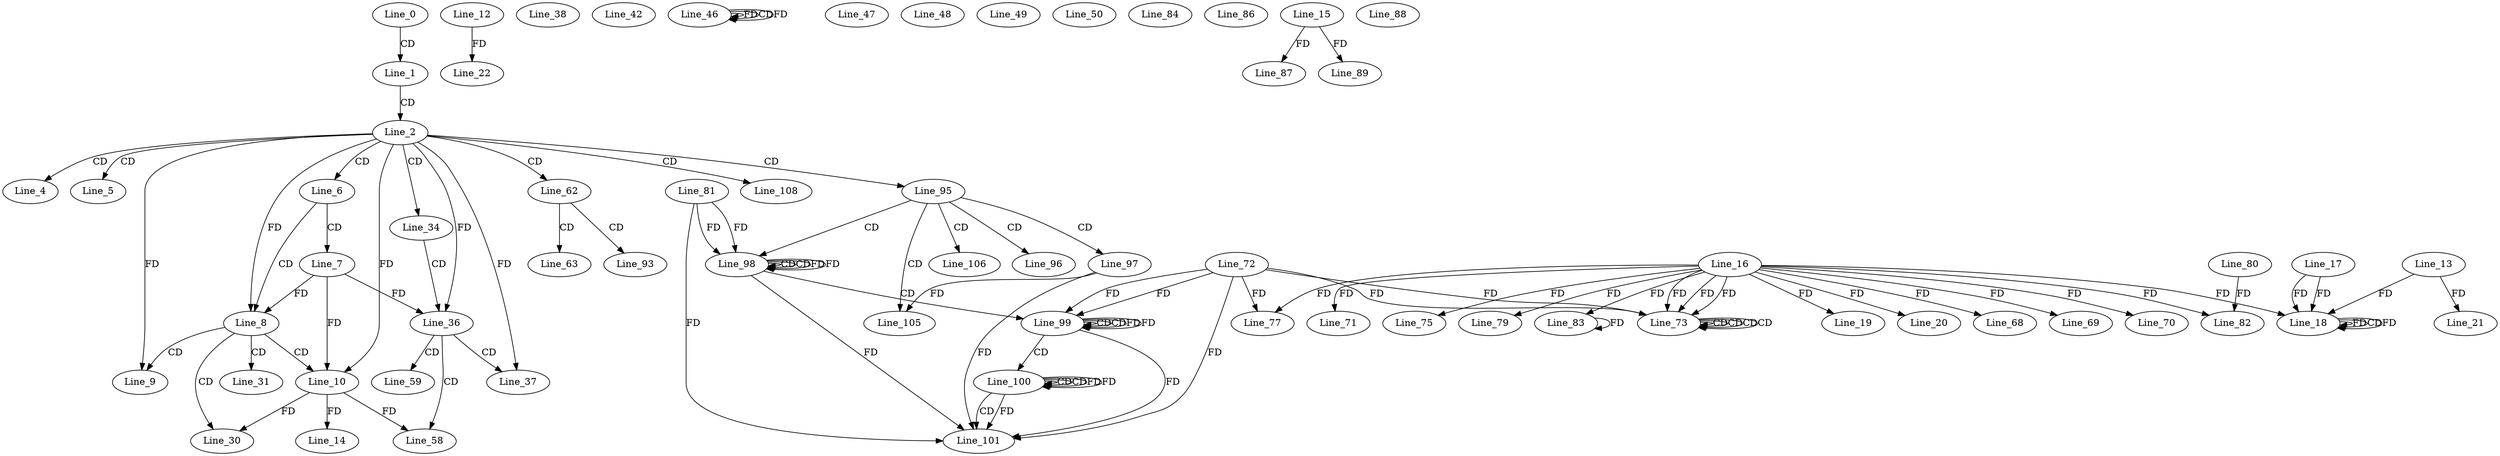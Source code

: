 digraph G {
  Line_0;
  Line_1;
  Line_2;
  Line_4;
  Line_5;
  Line_6;
  Line_7;
  Line_8;
  Line_8;
  Line_8;
  Line_9;
  Line_9;
  Line_10;
  Line_10;
  Line_10;
  Line_14;
  Line_18;
  Line_17;
  Line_18;
  Line_13;
  Line_18;
  Line_18;
  Line_16;
  Line_19;
  Line_20;
  Line_21;
  Line_12;
  Line_22;
  Line_30;
  Line_30;
  Line_31;
  Line_34;
  Line_36;
  Line_36;
  Line_36;
  Line_37;
  Line_37;
  Line_38;
  Line_38;
  Line_42;
  Line_46;
  Line_46;
  Line_46;
  Line_46;
  Line_47;
  Line_48;
  Line_49;
  Line_50;
  Line_58;
  Line_58;
  Line_59;
  Line_62;
  Line_63;
  Line_68;
  Line_69;
  Line_70;
  Line_71;
  Line_72;
  Line_73;
  Line_73;
  Line_73;
  Line_73;
  Line_73;
  Line_73;
  Line_73;
  Line_75;
  Line_77;
  Line_77;
  Line_79;
  Line_82;
  Line_80;
  Line_82;
  Line_83;
  Line_83;
  Line_83;
  Line_84;
  Line_86;
  Line_15;
  Line_87;
  Line_88;
  Line_89;
  Line_93;
  Line_95;
  Line_96;
  Line_97;
  Line_98;
  Line_81;
  Line_98;
  Line_98;
  Line_99;
  Line_99;
  Line_99;
  Line_100;
  Line_100;
  Line_100;
  Line_100;
  Line_101;
  Line_101;
  Line_105;
  Line_106;
  Line_108;
  Line_0 -> Line_1 [ label="CD" ];
  Line_1 -> Line_2 [ label="CD" ];
  Line_2 -> Line_4 [ label="CD" ];
  Line_2 -> Line_5 [ label="CD" ];
  Line_2 -> Line_6 [ label="CD" ];
  Line_6 -> Line_7 [ label="CD" ];
  Line_6 -> Line_8 [ label="CD" ];
  Line_7 -> Line_8 [ label="FD" ];
  Line_2 -> Line_8 [ label="FD" ];
  Line_8 -> Line_9 [ label="CD" ];
  Line_2 -> Line_9 [ label="FD" ];
  Line_8 -> Line_10 [ label="CD" ];
  Line_2 -> Line_10 [ label="FD" ];
  Line_7 -> Line_10 [ label="FD" ];
  Line_10 -> Line_14 [ label="FD" ];
  Line_18 -> Line_18 [ label="FD" ];
  Line_17 -> Line_18 [ label="FD" ];
  Line_13 -> Line_18 [ label="FD" ];
  Line_18 -> Line_18 [ label="CD" ];
  Line_16 -> Line_18 [ label="FD" ];
  Line_18 -> Line_18 [ label="FD" ];
  Line_17 -> Line_18 [ label="FD" ];
  Line_16 -> Line_19 [ label="FD" ];
  Line_16 -> Line_20 [ label="FD" ];
  Line_13 -> Line_21 [ label="FD" ];
  Line_12 -> Line_22 [ label="FD" ];
  Line_8 -> Line_30 [ label="CD" ];
  Line_10 -> Line_30 [ label="FD" ];
  Line_8 -> Line_31 [ label="CD" ];
  Line_2 -> Line_34 [ label="CD" ];
  Line_34 -> Line_36 [ label="CD" ];
  Line_7 -> Line_36 [ label="FD" ];
  Line_2 -> Line_36 [ label="FD" ];
  Line_36 -> Line_37 [ label="CD" ];
  Line_2 -> Line_37 [ label="FD" ];
  Line_46 -> Line_46 [ label="FD" ];
  Line_46 -> Line_46 [ label="CD" ];
  Line_46 -> Line_46 [ label="FD" ];
  Line_36 -> Line_58 [ label="CD" ];
  Line_10 -> Line_58 [ label="FD" ];
  Line_36 -> Line_59 [ label="CD" ];
  Line_2 -> Line_62 [ label="CD" ];
  Line_62 -> Line_63 [ label="CD" ];
  Line_16 -> Line_68 [ label="FD" ];
  Line_16 -> Line_69 [ label="FD" ];
  Line_16 -> Line_70 [ label="FD" ];
  Line_16 -> Line_71 [ label="FD" ];
  Line_72 -> Line_73 [ label="FD" ];
  Line_73 -> Line_73 [ label="CD" ];
  Line_16 -> Line_73 [ label="FD" ];
  Line_73 -> Line_73 [ label="CD" ];
  Line_72 -> Line_73 [ label="FD" ];
  Line_73 -> Line_73 [ label="CD" ];
  Line_16 -> Line_73 [ label="FD" ];
  Line_73 -> Line_73 [ label="CD" ];
  Line_16 -> Line_73 [ label="FD" ];
  Line_16 -> Line_75 [ label="FD" ];
  Line_16 -> Line_77 [ label="FD" ];
  Line_72 -> Line_77 [ label="FD" ];
  Line_16 -> Line_79 [ label="FD" ];
  Line_16 -> Line_82 [ label="FD" ];
  Line_80 -> Line_82 [ label="FD" ];
  Line_16 -> Line_83 [ label="FD" ];
  Line_83 -> Line_83 [ label="FD" ];
  Line_15 -> Line_87 [ label="FD" ];
  Line_15 -> Line_89 [ label="FD" ];
  Line_62 -> Line_93 [ label="CD" ];
  Line_2 -> Line_95 [ label="CD" ];
  Line_95 -> Line_96 [ label="CD" ];
  Line_95 -> Line_97 [ label="CD" ];
  Line_95 -> Line_98 [ label="CD" ];
  Line_98 -> Line_98 [ label="CD" ];
  Line_81 -> Line_98 [ label="FD" ];
  Line_98 -> Line_98 [ label="CD" ];
  Line_98 -> Line_98 [ label="FD" ];
  Line_81 -> Line_98 [ label="FD" ];
  Line_98 -> Line_99 [ label="CD" ];
  Line_99 -> Line_99 [ label="CD" ];
  Line_72 -> Line_99 [ label="FD" ];
  Line_99 -> Line_99 [ label="CD" ];
  Line_99 -> Line_99 [ label="FD" ];
  Line_72 -> Line_99 [ label="FD" ];
  Line_99 -> Line_100 [ label="CD" ];
  Line_100 -> Line_100 [ label="CD" ];
  Line_100 -> Line_100 [ label="CD" ];
  Line_100 -> Line_100 [ label="FD" ];
  Line_100 -> Line_101 [ label="CD" ];
  Line_97 -> Line_101 [ label="FD" ];
  Line_98 -> Line_101 [ label="FD" ];
  Line_81 -> Line_101 [ label="FD" ];
  Line_99 -> Line_101 [ label="FD" ];
  Line_72 -> Line_101 [ label="FD" ];
  Line_100 -> Line_101 [ label="FD" ];
  Line_95 -> Line_105 [ label="CD" ];
  Line_97 -> Line_105 [ label="FD" ];
  Line_95 -> Line_106 [ label="CD" ];
  Line_2 -> Line_108 [ label="CD" ];
  Line_98 -> Line_98 [ label="FD" ];
  Line_99 -> Line_99 [ label="FD" ];
  Line_100 -> Line_100 [ label="FD" ];
}
